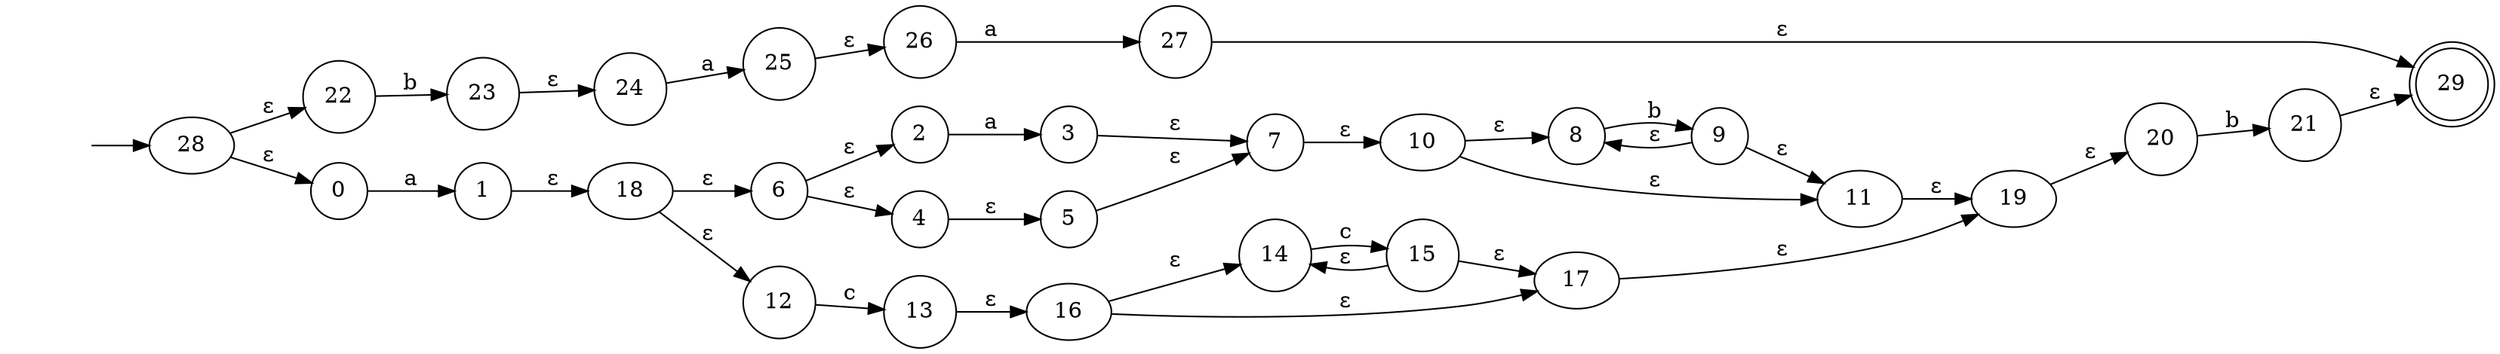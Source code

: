 digraph NFA {
	graph [rankdir=LR]
	"" [label="" shape=plaintext]
	29 [label=29 shape=doublecircle]
	2 [label=2 shape=circle]
	26 [label=26 shape=circle]
	21 [label=21 shape=circle]
	9 [label=9 shape=circle]
	3 [label=3 shape=circle]
	13 [label=13 shape=circle]
	22 [label=22 shape=circle]
	20 [label=20 shape=circle]
	14 [label=14 shape=circle]
	6 [label=6 shape=circle]
	12 [label=12 shape=circle]
	4 [label=4 shape=circle]
	25 [label=25 shape=circle]
	24 [label=24 shape=circle]
	0 [label=0 shape=circle]
	8 [label=8 shape=circle]
	15 [label=15 shape=circle]
	23 [label=23 shape=circle]
	1 [label=1 shape=circle]
	5 [label=5 shape=circle]
	7 [label=7 shape=circle]
	27 [label=27 shape=circle]
	"" -> 28 [label=""]
	28 -> 0 [label="ε"]
	28 -> 22 [label="ε"]
	21 -> 29 [label="ε"]
	27 -> 29 [label="ε"]
	19 -> 20 [label="ε"]
	1 -> 18 [label="ε"]
	0 -> 1 [label=a]
	18 -> 12 [label="ε"]
	18 -> 6 [label="ε"]
	11 -> 19 [label="ε"]
	17 -> 19 [label="ε"]
	7 -> 10 [label="ε"]
	6 -> 4 [label="ε"]
	6 -> 2 [label="ε"]
	3 -> 7 [label="ε"]
	5 -> 7 [label="ε"]
	2 -> 3 [label=a]
	4 -> 5 [label="ε"]
	10 -> 8 [label="ε"]
	10 -> 11 [label="ε"]
	9 -> 8 [label="ε"]
	9 -> 11 [label="ε"]
	8 -> 9 [label=b]
	13 -> 16 [label="ε"]
	12 -> 13 [label=c]
	16 -> 17 [label="ε"]
	16 -> 14 [label="ε"]
	15 -> 17 [label="ε"]
	15 -> 14 [label="ε"]
	14 -> 15 [label=c]
	20 -> 21 [label=b]
	25 -> 26 [label="ε"]
	23 -> 24 [label="ε"]
	22 -> 23 [label=b]
	24 -> 25 [label=a]
	26 -> 27 [label=a]
}

